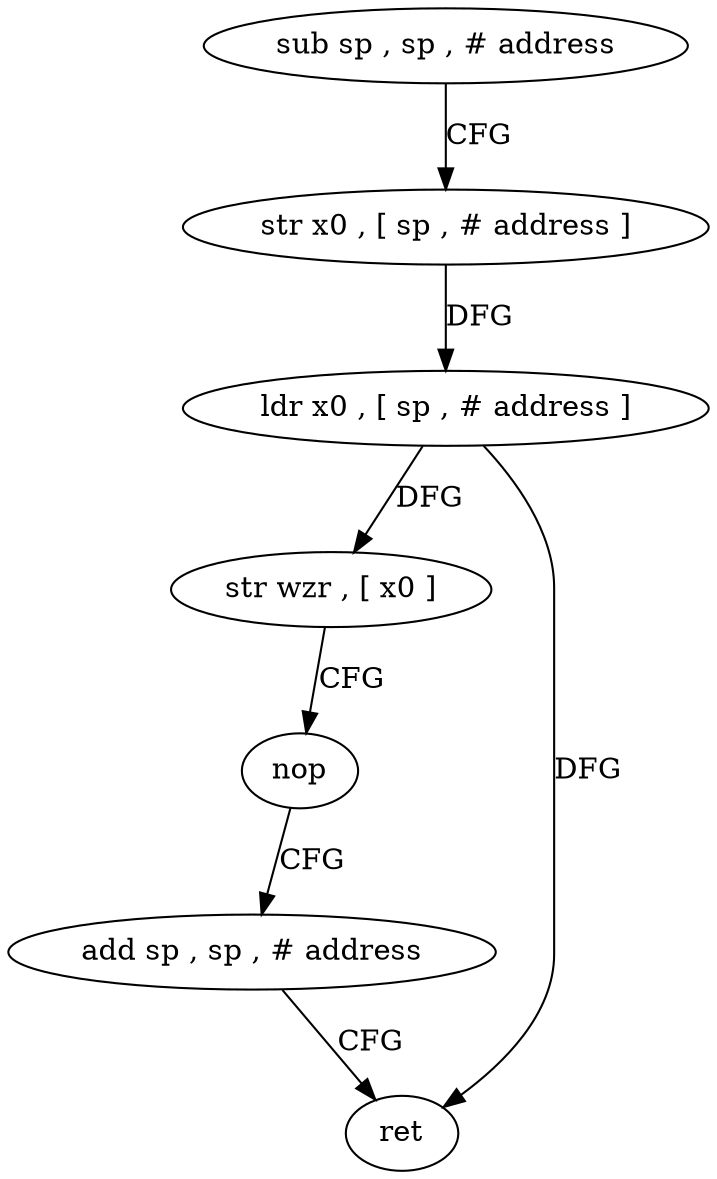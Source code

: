 digraph "func" {
"195092" [label = "sub sp , sp , # address" ]
"195096" [label = "str x0 , [ sp , # address ]" ]
"195100" [label = "ldr x0 , [ sp , # address ]" ]
"195104" [label = "str wzr , [ x0 ]" ]
"195108" [label = "nop" ]
"195112" [label = "add sp , sp , # address" ]
"195116" [label = "ret" ]
"195092" -> "195096" [ label = "CFG" ]
"195096" -> "195100" [ label = "DFG" ]
"195100" -> "195104" [ label = "DFG" ]
"195100" -> "195116" [ label = "DFG" ]
"195104" -> "195108" [ label = "CFG" ]
"195108" -> "195112" [ label = "CFG" ]
"195112" -> "195116" [ label = "CFG" ]
}
